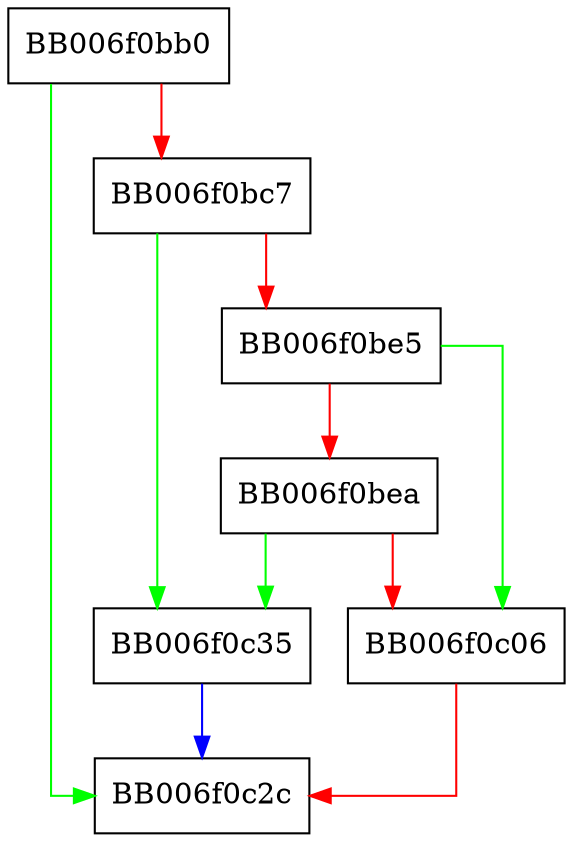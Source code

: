 digraph rsa_newctx {
  node [shape="box"];
  graph [splines=ortho];
  BB006f0bb0 -> BB006f0c2c [color="green"];
  BB006f0bb0 -> BB006f0bc7 [color="red"];
  BB006f0bc7 -> BB006f0c35 [color="green"];
  BB006f0bc7 -> BB006f0be5 [color="red"];
  BB006f0be5 -> BB006f0c06 [color="green"];
  BB006f0be5 -> BB006f0bea [color="red"];
  BB006f0bea -> BB006f0c35 [color="green"];
  BB006f0bea -> BB006f0c06 [color="red"];
  BB006f0c06 -> BB006f0c2c [color="red"];
  BB006f0c35 -> BB006f0c2c [color="blue"];
}
